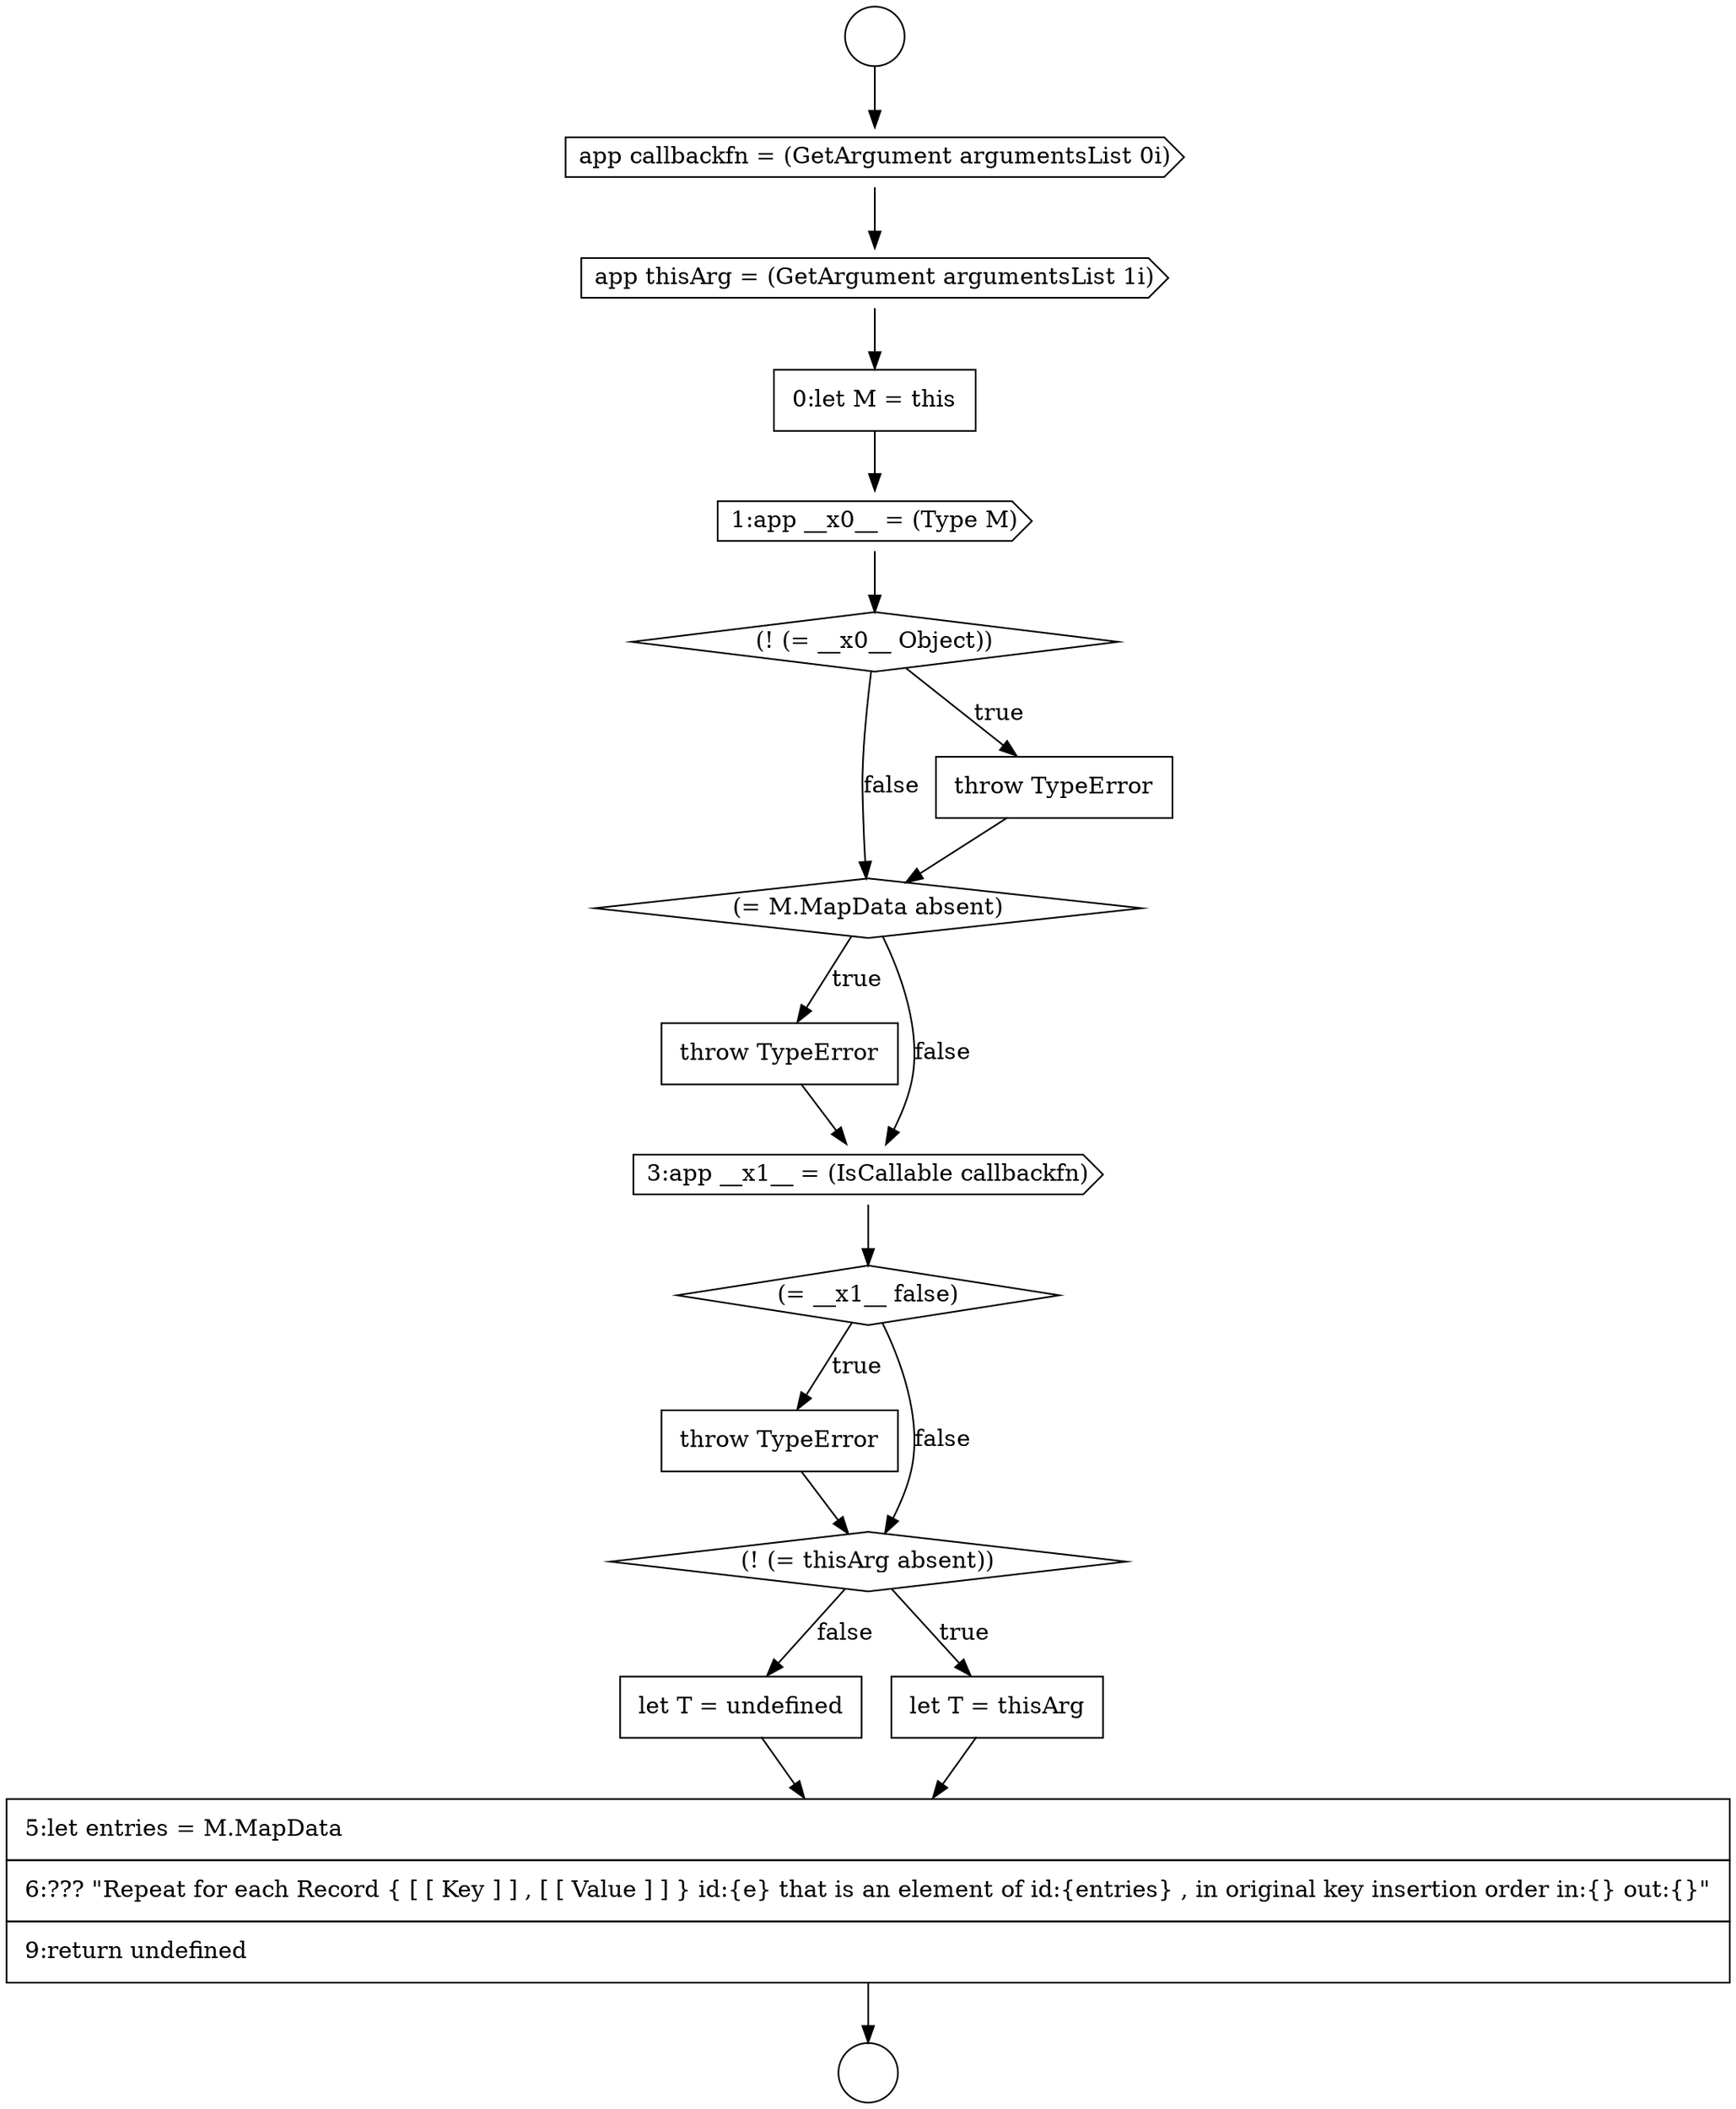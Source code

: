digraph {
  node14446 [shape=cds, label=<<font color="black">app thisArg = (GetArgument argumentsList 1i)</font>> color="black" fillcolor="white" style=filled]
  node14451 [shape=diamond, label=<<font color="black">(= M.MapData absent)</font>> color="black" fillcolor="white" style=filled]
  node14455 [shape=none, margin=0, label=<<font color="black">
    <table border="0" cellborder="1" cellspacing="0" cellpadding="10">
      <tr><td align="left">throw TypeError</td></tr>
    </table>
  </font>> color="black" fillcolor="white" style=filled]
  node14445 [shape=cds, label=<<font color="black">app callbackfn = (GetArgument argumentsList 0i)</font>> color="black" fillcolor="white" style=filled]
  node14452 [shape=none, margin=0, label=<<font color="black">
    <table border="0" cellborder="1" cellspacing="0" cellpadding="10">
      <tr><td align="left">throw TypeError</td></tr>
    </table>
  </font>> color="black" fillcolor="white" style=filled]
  node14456 [shape=diamond, label=<<font color="black">(! (= thisArg absent))</font>> color="black" fillcolor="white" style=filled]
  node14448 [shape=cds, label=<<font color="black">1:app __x0__ = (Type M)</font>> color="black" fillcolor="white" style=filled]
  node14458 [shape=none, margin=0, label=<<font color="black">
    <table border="0" cellborder="1" cellspacing="0" cellpadding="10">
      <tr><td align="left">let T = undefined</td></tr>
    </table>
  </font>> color="black" fillcolor="white" style=filled]
  node14453 [shape=cds, label=<<font color="black">3:app __x1__ = (IsCallable callbackfn)</font>> color="black" fillcolor="white" style=filled]
  node14459 [shape=none, margin=0, label=<<font color="black">
    <table border="0" cellborder="1" cellspacing="0" cellpadding="10">
      <tr><td align="left">5:let entries = M.MapData</td></tr>
      <tr><td align="left">6:??? &quot;Repeat for each Record { [ [ Key ] ] , [ [ Value ] ] } id:{e} that is an element of id:{entries} , in original key insertion order in:{} out:{}&quot;</td></tr>
      <tr><td align="left">9:return undefined</td></tr>
    </table>
  </font>> color="black" fillcolor="white" style=filled]
  node14447 [shape=none, margin=0, label=<<font color="black">
    <table border="0" cellborder="1" cellspacing="0" cellpadding="10">
      <tr><td align="left">0:let M = this</td></tr>
    </table>
  </font>> color="black" fillcolor="white" style=filled]
  node14457 [shape=none, margin=0, label=<<font color="black">
    <table border="0" cellborder="1" cellspacing="0" cellpadding="10">
      <tr><td align="left">let T = thisArg</td></tr>
    </table>
  </font>> color="black" fillcolor="white" style=filled]
  node14454 [shape=diamond, label=<<font color="black">(= __x1__ false)</font>> color="black" fillcolor="white" style=filled]
  node14449 [shape=diamond, label=<<font color="black">(! (= __x0__ Object))</font>> color="black" fillcolor="white" style=filled]
  node14444 [shape=circle label=" " color="black" fillcolor="white" style=filled]
  node14443 [shape=circle label=" " color="black" fillcolor="white" style=filled]
  node14450 [shape=none, margin=0, label=<<font color="black">
    <table border="0" cellborder="1" cellspacing="0" cellpadding="10">
      <tr><td align="left">throw TypeError</td></tr>
    </table>
  </font>> color="black" fillcolor="white" style=filled]
  node14446 -> node14447 [ color="black"]
  node14447 -> node14448 [ color="black"]
  node14458 -> node14459 [ color="black"]
  node14443 -> node14445 [ color="black"]
  node14459 -> node14444 [ color="black"]
  node14457 -> node14459 [ color="black"]
  node14445 -> node14446 [ color="black"]
  node14455 -> node14456 [ color="black"]
  node14449 -> node14450 [label=<<font color="black">true</font>> color="black"]
  node14449 -> node14451 [label=<<font color="black">false</font>> color="black"]
  node14456 -> node14457 [label=<<font color="black">true</font>> color="black"]
  node14456 -> node14458 [label=<<font color="black">false</font>> color="black"]
  node14452 -> node14453 [ color="black"]
  node14454 -> node14455 [label=<<font color="black">true</font>> color="black"]
  node14454 -> node14456 [label=<<font color="black">false</font>> color="black"]
  node14448 -> node14449 [ color="black"]
  node14450 -> node14451 [ color="black"]
  node14453 -> node14454 [ color="black"]
  node14451 -> node14452 [label=<<font color="black">true</font>> color="black"]
  node14451 -> node14453 [label=<<font color="black">false</font>> color="black"]
}
